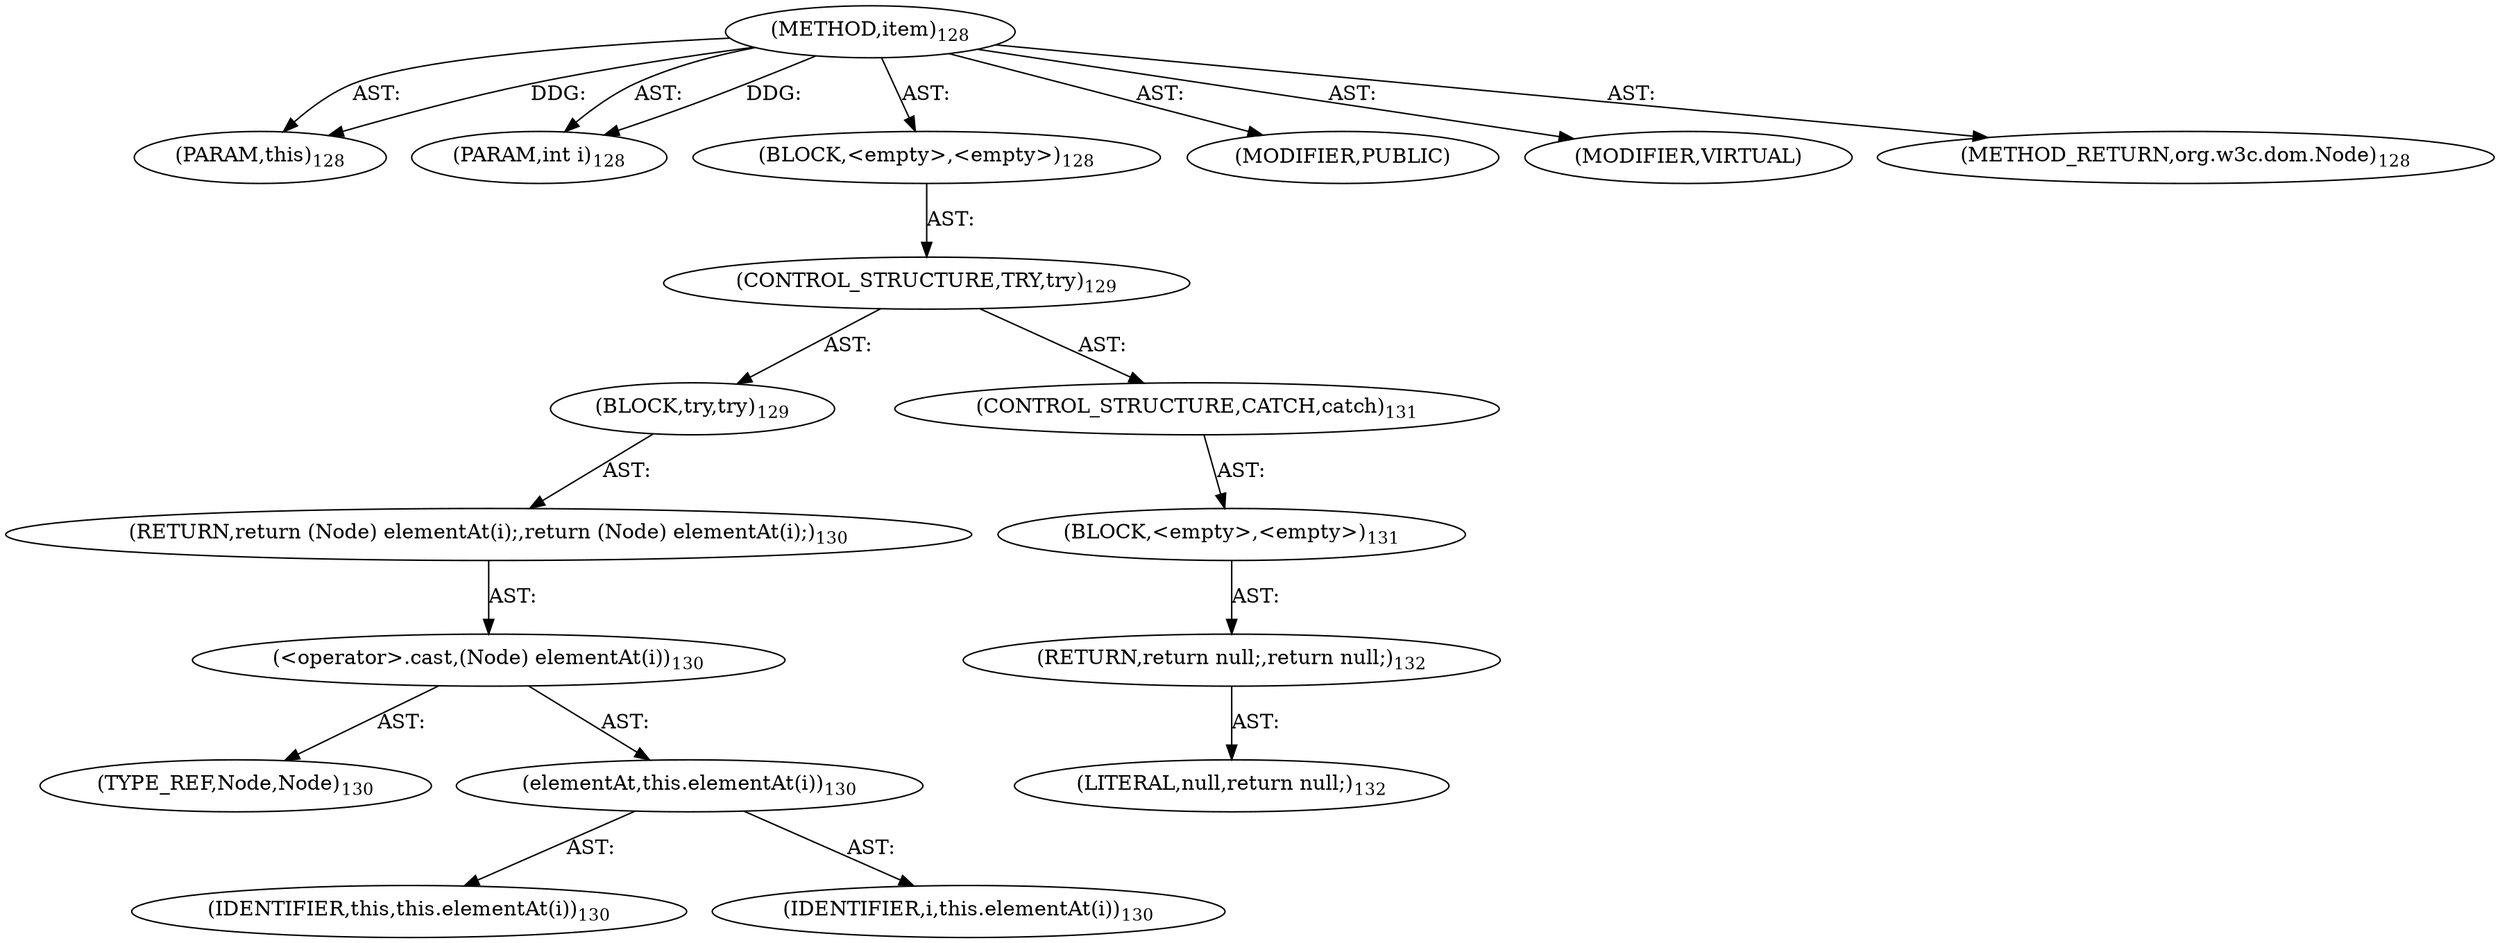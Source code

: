 digraph "item" {  
"111669149700" [label = <(METHOD,item)<SUB>128</SUB>> ]
"115964116993" [label = <(PARAM,this)<SUB>128</SUB>> ]
"115964117000" [label = <(PARAM,int i)<SUB>128</SUB>> ]
"25769803785" [label = <(BLOCK,&lt;empty&gt;,&lt;empty&gt;)<SUB>128</SUB>> ]
"47244640261" [label = <(CONTROL_STRUCTURE,TRY,try)<SUB>129</SUB>> ]
"25769803786" [label = <(BLOCK,try,try)<SUB>129</SUB>> ]
"146028888066" [label = <(RETURN,return (Node) elementAt(i);,return (Node) elementAt(i);)<SUB>130</SUB>> ]
"30064771097" [label = <(&lt;operator&gt;.cast,(Node) elementAt(i))<SUB>130</SUB>> ]
"180388626432" [label = <(TYPE_REF,Node,Node)<SUB>130</SUB>> ]
"30064771098" [label = <(elementAt,this.elementAt(i))<SUB>130</SUB>> ]
"68719476737" [label = <(IDENTIFIER,this,this.elementAt(i))<SUB>130</SUB>> ]
"68719476771" [label = <(IDENTIFIER,i,this.elementAt(i))<SUB>130</SUB>> ]
"47244640262" [label = <(CONTROL_STRUCTURE,CATCH,catch)<SUB>131</SUB>> ]
"25769803787" [label = <(BLOCK,&lt;empty&gt;,&lt;empty&gt;)<SUB>131</SUB>> ]
"146028888067" [label = <(RETURN,return null;,return null;)<SUB>132</SUB>> ]
"90194313219" [label = <(LITERAL,null,return null;)<SUB>132</SUB>> ]
"133143986187" [label = <(MODIFIER,PUBLIC)> ]
"133143986188" [label = <(MODIFIER,VIRTUAL)> ]
"128849018884" [label = <(METHOD_RETURN,org.w3c.dom.Node)<SUB>128</SUB>> ]
  "111669149700" -> "115964116993"  [ label = "AST: "] 
  "111669149700" -> "115964117000"  [ label = "AST: "] 
  "111669149700" -> "25769803785"  [ label = "AST: "] 
  "111669149700" -> "133143986187"  [ label = "AST: "] 
  "111669149700" -> "133143986188"  [ label = "AST: "] 
  "111669149700" -> "128849018884"  [ label = "AST: "] 
  "25769803785" -> "47244640261"  [ label = "AST: "] 
  "47244640261" -> "25769803786"  [ label = "AST: "] 
  "47244640261" -> "47244640262"  [ label = "AST: "] 
  "25769803786" -> "146028888066"  [ label = "AST: "] 
  "146028888066" -> "30064771097"  [ label = "AST: "] 
  "30064771097" -> "180388626432"  [ label = "AST: "] 
  "30064771097" -> "30064771098"  [ label = "AST: "] 
  "30064771098" -> "68719476737"  [ label = "AST: "] 
  "30064771098" -> "68719476771"  [ label = "AST: "] 
  "47244640262" -> "25769803787"  [ label = "AST: "] 
  "25769803787" -> "146028888067"  [ label = "AST: "] 
  "146028888067" -> "90194313219"  [ label = "AST: "] 
  "111669149700" -> "115964116993"  [ label = "DDG: "] 
  "111669149700" -> "115964117000"  [ label = "DDG: "] 
}
